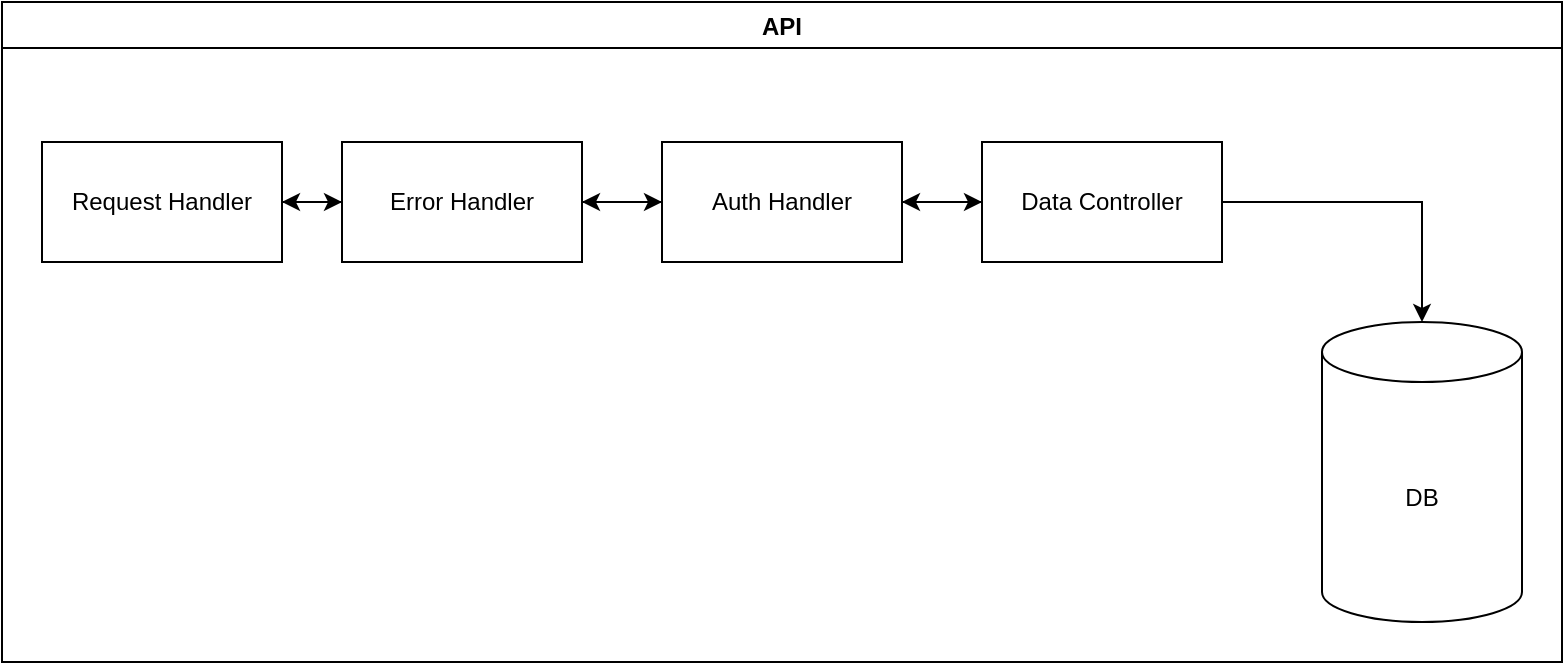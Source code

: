<mxfile version="20.2.6" type="github" pages="2">
  <diagram id="1zS3x0riXpfjeKKdzHpD" name="Overview">
    <mxGraphModel dx="1388" dy="662" grid="1" gridSize="10" guides="1" tooltips="1" connect="1" arrows="1" fold="1" page="1" pageScale="1" pageWidth="850" pageHeight="1100" math="0" shadow="0">
      <root>
        <mxCell id="0" />
        <mxCell id="1" parent="0" />
        <mxCell id="n9wM30ttDslybS1ENUNE-2" value="API" style="swimlane;" vertex="1" parent="1">
          <mxGeometry x="200" y="140" width="780" height="330" as="geometry" />
        </mxCell>
        <mxCell id="n9wM30ttDslybS1ENUNE-8" value="" style="edgeStyle=orthogonalEdgeStyle;rounded=0;orthogonalLoop=1;jettySize=auto;html=1;" edge="1" parent="n9wM30ttDslybS1ENUNE-2" source="n9wM30ttDslybS1ENUNE-3" target="n9wM30ttDslybS1ENUNE-4">
          <mxGeometry relative="1" as="geometry" />
        </mxCell>
        <mxCell id="n9wM30ttDslybS1ENUNE-3" value="Request Handler" style="rounded=0;whiteSpace=wrap;html=1;" vertex="1" parent="n9wM30ttDslybS1ENUNE-2">
          <mxGeometry x="20" y="70" width="120" height="60" as="geometry" />
        </mxCell>
        <mxCell id="n9wM30ttDslybS1ENUNE-9" style="edgeStyle=orthogonalEdgeStyle;rounded=0;orthogonalLoop=1;jettySize=auto;html=1;exitX=0;exitY=0.5;exitDx=0;exitDy=0;" edge="1" parent="n9wM30ttDslybS1ENUNE-2" source="n9wM30ttDslybS1ENUNE-4" target="n9wM30ttDslybS1ENUNE-3">
          <mxGeometry relative="1" as="geometry" />
        </mxCell>
        <mxCell id="n9wM30ttDslybS1ENUNE-10" value="" style="edgeStyle=orthogonalEdgeStyle;rounded=0;orthogonalLoop=1;jettySize=auto;html=1;" edge="1" parent="n9wM30ttDslybS1ENUNE-2" source="n9wM30ttDslybS1ENUNE-4" target="n9wM30ttDslybS1ENUNE-5">
          <mxGeometry relative="1" as="geometry" />
        </mxCell>
        <mxCell id="n9wM30ttDslybS1ENUNE-4" value="Error Handler" style="rounded=0;whiteSpace=wrap;html=1;" vertex="1" parent="n9wM30ttDslybS1ENUNE-2">
          <mxGeometry x="170" y="70" width="120" height="60" as="geometry" />
        </mxCell>
        <mxCell id="n9wM30ttDslybS1ENUNE-11" style="edgeStyle=orthogonalEdgeStyle;rounded=0;orthogonalLoop=1;jettySize=auto;html=1;entryX=1;entryY=0.5;entryDx=0;entryDy=0;" edge="1" parent="n9wM30ttDslybS1ENUNE-2" source="n9wM30ttDslybS1ENUNE-5" target="n9wM30ttDslybS1ENUNE-4">
          <mxGeometry relative="1" as="geometry" />
        </mxCell>
        <mxCell id="n9wM30ttDslybS1ENUNE-12" value="" style="edgeStyle=orthogonalEdgeStyle;rounded=0;orthogonalLoop=1;jettySize=auto;html=1;" edge="1" parent="n9wM30ttDslybS1ENUNE-2" source="n9wM30ttDslybS1ENUNE-5" target="n9wM30ttDslybS1ENUNE-6">
          <mxGeometry relative="1" as="geometry" />
        </mxCell>
        <mxCell id="n9wM30ttDslybS1ENUNE-5" value="Auth Handler" style="rounded=0;whiteSpace=wrap;html=1;" vertex="1" parent="n9wM30ttDslybS1ENUNE-2">
          <mxGeometry x="330" y="70" width="120" height="60" as="geometry" />
        </mxCell>
        <mxCell id="n9wM30ttDslybS1ENUNE-13" style="edgeStyle=orthogonalEdgeStyle;rounded=0;orthogonalLoop=1;jettySize=auto;html=1;exitX=0;exitY=0.5;exitDx=0;exitDy=0;" edge="1" parent="n9wM30ttDslybS1ENUNE-2" source="n9wM30ttDslybS1ENUNE-6" target="n9wM30ttDslybS1ENUNE-5">
          <mxGeometry relative="1" as="geometry" />
        </mxCell>
        <mxCell id="n9wM30ttDslybS1ENUNE-14" style="edgeStyle=orthogonalEdgeStyle;rounded=0;orthogonalLoop=1;jettySize=auto;html=1;" edge="1" parent="n9wM30ttDslybS1ENUNE-2" source="n9wM30ttDslybS1ENUNE-6" target="n9wM30ttDslybS1ENUNE-7">
          <mxGeometry relative="1" as="geometry" />
        </mxCell>
        <mxCell id="n9wM30ttDslybS1ENUNE-6" value="Data Controller" style="rounded=0;whiteSpace=wrap;html=1;" vertex="1" parent="n9wM30ttDslybS1ENUNE-2">
          <mxGeometry x="490" y="70" width="120" height="60" as="geometry" />
        </mxCell>
        <mxCell id="n9wM30ttDslybS1ENUNE-7" value="DB" style="shape=cylinder3;whiteSpace=wrap;html=1;boundedLbl=1;backgroundOutline=1;size=15;" vertex="1" parent="n9wM30ttDslybS1ENUNE-2">
          <mxGeometry x="660" y="160" width="100" height="150" as="geometry" />
        </mxCell>
      </root>
    </mxGraphModel>
  </diagram>
  <diagram id="AdfezFObftfOeCXjEOmw" name="Phase I Database">
    <mxGraphModel dx="1148" dy="662" grid="1" gridSize="10" guides="1" tooltips="1" connect="1" arrows="1" fold="1" page="1" pageScale="1" pageWidth="850" pageHeight="1100" math="0" shadow="0">
      <root>
        <mxCell id="0" />
        <mxCell id="1" parent="0" />
        <mxCell id="VkSNDzpP6qMOZMzYoQab-2" value="users" style="shape=table;startSize=30;container=1;collapsible=1;childLayout=tableLayout;fixedRows=1;rowLines=0;fontStyle=1;align=center;resizeLast=1;" vertex="1" parent="1">
          <mxGeometry x="80" y="210" width="180" height="190" as="geometry" />
        </mxCell>
        <mxCell id="VkSNDzpP6qMOZMzYoQab-3" value="" style="shape=tableRow;horizontal=0;startSize=0;swimlaneHead=0;swimlaneBody=0;fillColor=none;collapsible=0;dropTarget=0;points=[[0,0.5],[1,0.5]];portConstraint=eastwest;top=0;left=0;right=0;bottom=1;" vertex="1" parent="VkSNDzpP6qMOZMzYoQab-2">
          <mxGeometry y="30" width="180" height="30" as="geometry" />
        </mxCell>
        <mxCell id="VkSNDzpP6qMOZMzYoQab-4" value="PK" style="shape=partialRectangle;connectable=0;fillColor=none;top=0;left=0;bottom=0;right=0;fontStyle=1;overflow=hidden;" vertex="1" parent="VkSNDzpP6qMOZMzYoQab-3">
          <mxGeometry width="30" height="30" as="geometry">
            <mxRectangle width="30" height="30" as="alternateBounds" />
          </mxGeometry>
        </mxCell>
        <mxCell id="VkSNDzpP6qMOZMzYoQab-5" value="user_id" style="shape=partialRectangle;connectable=0;fillColor=none;top=0;left=0;bottom=0;right=0;align=left;spacingLeft=6;fontStyle=5;overflow=hidden;" vertex="1" parent="VkSNDzpP6qMOZMzYoQab-3">
          <mxGeometry x="30" width="150" height="30" as="geometry">
            <mxRectangle width="150" height="30" as="alternateBounds" />
          </mxGeometry>
        </mxCell>
        <mxCell id="VkSNDzpP6qMOZMzYoQab-6" value="" style="shape=tableRow;horizontal=0;startSize=0;swimlaneHead=0;swimlaneBody=0;fillColor=none;collapsible=0;dropTarget=0;points=[[0,0.5],[1,0.5]];portConstraint=eastwest;top=0;left=0;right=0;bottom=0;" vertex="1" parent="VkSNDzpP6qMOZMzYoQab-2">
          <mxGeometry y="60" width="180" height="30" as="geometry" />
        </mxCell>
        <mxCell id="VkSNDzpP6qMOZMzYoQab-7" value="" style="shape=partialRectangle;connectable=0;fillColor=none;top=0;left=0;bottom=0;right=0;editable=1;overflow=hidden;" vertex="1" parent="VkSNDzpP6qMOZMzYoQab-6">
          <mxGeometry width="30" height="30" as="geometry">
            <mxRectangle width="30" height="30" as="alternateBounds" />
          </mxGeometry>
        </mxCell>
        <mxCell id="VkSNDzpP6qMOZMzYoQab-8" value="date_created" style="shape=partialRectangle;connectable=0;fillColor=none;top=0;left=0;bottom=0;right=0;align=left;spacingLeft=6;overflow=hidden;" vertex="1" parent="VkSNDzpP6qMOZMzYoQab-6">
          <mxGeometry x="30" width="150" height="30" as="geometry">
            <mxRectangle width="150" height="30" as="alternateBounds" />
          </mxGeometry>
        </mxCell>
        <mxCell id="VkSNDzpP6qMOZMzYoQab-9" value="" style="shape=tableRow;horizontal=0;startSize=0;swimlaneHead=0;swimlaneBody=0;fillColor=none;collapsible=0;dropTarget=0;points=[[0,0.5],[1,0.5]];portConstraint=eastwest;top=0;left=0;right=0;bottom=0;" vertex="1" parent="VkSNDzpP6qMOZMzYoQab-2">
          <mxGeometry y="90" width="180" height="30" as="geometry" />
        </mxCell>
        <mxCell id="VkSNDzpP6qMOZMzYoQab-10" value="" style="shape=partialRectangle;connectable=0;fillColor=none;top=0;left=0;bottom=0;right=0;editable=1;overflow=hidden;" vertex="1" parent="VkSNDzpP6qMOZMzYoQab-9">
          <mxGeometry width="30" height="30" as="geometry">
            <mxRectangle width="30" height="30" as="alternateBounds" />
          </mxGeometry>
        </mxCell>
        <mxCell id="VkSNDzpP6qMOZMzYoQab-11" value="date_of_birth" style="shape=partialRectangle;connectable=0;fillColor=none;top=0;left=0;bottom=0;right=0;align=left;spacingLeft=6;overflow=hidden;" vertex="1" parent="VkSNDzpP6qMOZMzYoQab-9">
          <mxGeometry x="30" width="150" height="30" as="geometry">
            <mxRectangle width="150" height="30" as="alternateBounds" />
          </mxGeometry>
        </mxCell>
        <mxCell id="VkSNDzpP6qMOZMzYoQab-12" value="" style="shape=tableRow;horizontal=0;startSize=0;swimlaneHead=0;swimlaneBody=0;fillColor=none;collapsible=0;dropTarget=0;points=[[0,0.5],[1,0.5]];portConstraint=eastwest;top=0;left=0;right=0;bottom=0;" vertex="1" parent="VkSNDzpP6qMOZMzYoQab-2">
          <mxGeometry y="120" width="180" height="30" as="geometry" />
        </mxCell>
        <mxCell id="VkSNDzpP6qMOZMzYoQab-13" value="" style="shape=partialRectangle;connectable=0;fillColor=none;top=0;left=0;bottom=0;right=0;editable=1;overflow=hidden;" vertex="1" parent="VkSNDzpP6qMOZMzYoQab-12">
          <mxGeometry width="30" height="30" as="geometry">
            <mxRectangle width="30" height="30" as="alternateBounds" />
          </mxGeometry>
        </mxCell>
        <mxCell id="VkSNDzpP6qMOZMzYoQab-14" value="username" style="shape=partialRectangle;connectable=0;fillColor=none;top=0;left=0;bottom=0;right=0;align=left;spacingLeft=6;overflow=hidden;" vertex="1" parent="VkSNDzpP6qMOZMzYoQab-12">
          <mxGeometry x="30" width="150" height="30" as="geometry">
            <mxRectangle width="150" height="30" as="alternateBounds" />
          </mxGeometry>
        </mxCell>
        <mxCell id="JtAljfVlCa_4-9-uVGK6-1" style="shape=tableRow;horizontal=0;startSize=0;swimlaneHead=0;swimlaneBody=0;fillColor=none;collapsible=0;dropTarget=0;points=[[0,0.5],[1,0.5]];portConstraint=eastwest;top=0;left=0;right=0;bottom=0;" vertex="1" parent="VkSNDzpP6qMOZMzYoQab-2">
          <mxGeometry y="150" width="180" height="30" as="geometry" />
        </mxCell>
        <mxCell id="JtAljfVlCa_4-9-uVGK6-2" style="shape=partialRectangle;connectable=0;fillColor=none;top=0;left=0;bottom=0;right=0;editable=1;overflow=hidden;" vertex="1" parent="JtAljfVlCa_4-9-uVGK6-1">
          <mxGeometry width="30" height="30" as="geometry">
            <mxRectangle width="30" height="30" as="alternateBounds" />
          </mxGeometry>
        </mxCell>
        <mxCell id="JtAljfVlCa_4-9-uVGK6-3" style="shape=partialRectangle;connectable=0;fillColor=none;top=0;left=0;bottom=0;right=0;align=left;spacingLeft=6;overflow=hidden;" vertex="1" parent="JtAljfVlCa_4-9-uVGK6-1">
          <mxGeometry x="30" width="150" height="30" as="geometry">
            <mxRectangle width="150" height="30" as="alternateBounds" />
          </mxGeometry>
        </mxCell>
        <mxCell id="JtAljfVlCa_4-9-uVGK6-4" value="projects" style="shape=table;startSize=30;container=1;collapsible=1;childLayout=tableLayout;fixedRows=1;rowLines=0;fontStyle=1;align=center;resizeLast=1;" vertex="1" parent="1">
          <mxGeometry x="460" y="210" width="210" height="190" as="geometry" />
        </mxCell>
        <mxCell id="JtAljfVlCa_4-9-uVGK6-5" value="" style="shape=tableRow;horizontal=0;startSize=0;swimlaneHead=0;swimlaneBody=0;fillColor=none;collapsible=0;dropTarget=0;points=[[0,0.5],[1,0.5]];portConstraint=eastwest;top=0;left=0;right=0;bottom=1;" vertex="1" parent="JtAljfVlCa_4-9-uVGK6-4">
          <mxGeometry y="30" width="210" height="30" as="geometry" />
        </mxCell>
        <mxCell id="JtAljfVlCa_4-9-uVGK6-6" value="PK" style="shape=partialRectangle;connectable=0;fillColor=none;top=0;left=0;bottom=0;right=0;fontStyle=1;overflow=hidden;" vertex="1" parent="JtAljfVlCa_4-9-uVGK6-5">
          <mxGeometry width="50.0" height="30" as="geometry">
            <mxRectangle width="50.0" height="30" as="alternateBounds" />
          </mxGeometry>
        </mxCell>
        <mxCell id="JtAljfVlCa_4-9-uVGK6-7" value="project_id" style="shape=partialRectangle;connectable=0;fillColor=none;top=0;left=0;bottom=0;right=0;align=left;spacingLeft=6;fontStyle=5;overflow=hidden;" vertex="1" parent="JtAljfVlCa_4-9-uVGK6-5">
          <mxGeometry x="50.0" width="160.0" height="30" as="geometry">
            <mxRectangle width="160.0" height="30" as="alternateBounds" />
          </mxGeometry>
        </mxCell>
        <mxCell id="JtAljfVlCa_4-9-uVGK6-8" value="" style="shape=tableRow;horizontal=0;startSize=0;swimlaneHead=0;swimlaneBody=0;fillColor=none;collapsible=0;dropTarget=0;points=[[0,0.5],[1,0.5]];portConstraint=eastwest;top=0;left=0;right=0;bottom=0;" vertex="1" parent="JtAljfVlCa_4-9-uVGK6-4">
          <mxGeometry y="60" width="210" height="30" as="geometry" />
        </mxCell>
        <mxCell id="JtAljfVlCa_4-9-uVGK6-9" value="unique" style="shape=partialRectangle;connectable=0;fillColor=none;top=0;left=0;bottom=0;right=0;editable=1;overflow=hidden;" vertex="1" parent="JtAljfVlCa_4-9-uVGK6-8">
          <mxGeometry width="50.0" height="30" as="geometry">
            <mxRectangle width="50.0" height="30" as="alternateBounds" />
          </mxGeometry>
        </mxCell>
        <mxCell id="JtAljfVlCa_4-9-uVGK6-10" value="project_name" style="shape=partialRectangle;connectable=0;fillColor=none;top=0;left=0;bottom=0;right=0;align=left;spacingLeft=6;overflow=hidden;" vertex="1" parent="JtAljfVlCa_4-9-uVGK6-8">
          <mxGeometry x="50.0" width="160.0" height="30" as="geometry">
            <mxRectangle width="160.0" height="30" as="alternateBounds" />
          </mxGeometry>
        </mxCell>
        <mxCell id="JtAljfVlCa_4-9-uVGK6-11" value="" style="shape=tableRow;horizontal=0;startSize=0;swimlaneHead=0;swimlaneBody=0;fillColor=none;collapsible=0;dropTarget=0;points=[[0,0.5],[1,0.5]];portConstraint=eastwest;top=0;left=0;right=0;bottom=0;" vertex="1" parent="JtAljfVlCa_4-9-uVGK6-4">
          <mxGeometry y="90" width="210" height="30" as="geometry" />
        </mxCell>
        <mxCell id="JtAljfVlCa_4-9-uVGK6-12" value="!null" style="shape=partialRectangle;connectable=0;fillColor=none;top=0;left=0;bottom=0;right=0;editable=1;overflow=hidden;" vertex="1" parent="JtAljfVlCa_4-9-uVGK6-11">
          <mxGeometry width="50.0" height="30" as="geometry">
            <mxRectangle width="50.0" height="30" as="alternateBounds" />
          </mxGeometry>
        </mxCell>
        <mxCell id="JtAljfVlCa_4-9-uVGK6-13" value="is_original" style="shape=partialRectangle;connectable=0;fillColor=none;top=0;left=0;bottom=0;right=0;align=left;spacingLeft=6;overflow=hidden;" vertex="1" parent="JtAljfVlCa_4-9-uVGK6-11">
          <mxGeometry x="50.0" width="160.0" height="30" as="geometry">
            <mxRectangle width="160.0" height="30" as="alternateBounds" />
          </mxGeometry>
        </mxCell>
        <mxCell id="JtAljfVlCa_4-9-uVGK6-14" value="" style="shape=tableRow;horizontal=0;startSize=0;swimlaneHead=0;swimlaneBody=0;fillColor=none;collapsible=0;dropTarget=0;points=[[0,0.5],[1,0.5]];portConstraint=eastwest;top=0;left=0;right=0;bottom=0;" vertex="1" parent="JtAljfVlCa_4-9-uVGK6-4">
          <mxGeometry y="120" width="210" height="30" as="geometry" />
        </mxCell>
        <mxCell id="JtAljfVlCa_4-9-uVGK6-15" value="" style="shape=partialRectangle;connectable=0;fillColor=none;top=0;left=0;bottom=0;right=0;editable=1;overflow=hidden;" vertex="1" parent="JtAljfVlCa_4-9-uVGK6-14">
          <mxGeometry width="50.0" height="30" as="geometry">
            <mxRectangle width="50.0" height="30" as="alternateBounds" />
          </mxGeometry>
        </mxCell>
        <mxCell id="JtAljfVlCa_4-9-uVGK6-16" value="" style="shape=partialRectangle;connectable=0;fillColor=none;top=0;left=0;bottom=0;right=0;align=left;spacingLeft=6;overflow=hidden;" vertex="1" parent="JtAljfVlCa_4-9-uVGK6-14">
          <mxGeometry x="50.0" width="160.0" height="30" as="geometry">
            <mxRectangle width="160.0" height="30" as="alternateBounds" />
          </mxGeometry>
        </mxCell>
        <mxCell id="JtAljfVlCa_4-9-uVGK6-17" style="shape=tableRow;horizontal=0;startSize=0;swimlaneHead=0;swimlaneBody=0;fillColor=none;collapsible=0;dropTarget=0;points=[[0,0.5],[1,0.5]];portConstraint=eastwest;top=0;left=0;right=0;bottom=0;" vertex="1" parent="JtAljfVlCa_4-9-uVGK6-4">
          <mxGeometry y="150" width="210" height="30" as="geometry" />
        </mxCell>
        <mxCell id="JtAljfVlCa_4-9-uVGK6-18" style="shape=partialRectangle;connectable=0;fillColor=none;top=0;left=0;bottom=0;right=0;editable=1;overflow=hidden;" vertex="1" parent="JtAljfVlCa_4-9-uVGK6-17">
          <mxGeometry width="50.0" height="30" as="geometry">
            <mxRectangle width="50.0" height="30" as="alternateBounds" />
          </mxGeometry>
        </mxCell>
        <mxCell id="JtAljfVlCa_4-9-uVGK6-19" style="shape=partialRectangle;connectable=0;fillColor=none;top=0;left=0;bottom=0;right=0;align=left;spacingLeft=6;overflow=hidden;" vertex="1" parent="JtAljfVlCa_4-9-uVGK6-17">
          <mxGeometry x="50.0" width="160.0" height="30" as="geometry">
            <mxRectangle width="160.0" height="30" as="alternateBounds" />
          </mxGeometry>
        </mxCell>
        <mxCell id="JtAljfVlCa_4-9-uVGK6-20" value="Example Project: DigitalIT, Google, Shopee, etc." style="text;html=1;strokeColor=none;fillColor=none;align=center;verticalAlign=middle;whiteSpace=wrap;rounded=0;" vertex="1" parent="1">
          <mxGeometry x="460" y="400" width="200" height="30" as="geometry" />
        </mxCell>
      </root>
    </mxGraphModel>
  </diagram>
</mxfile>
